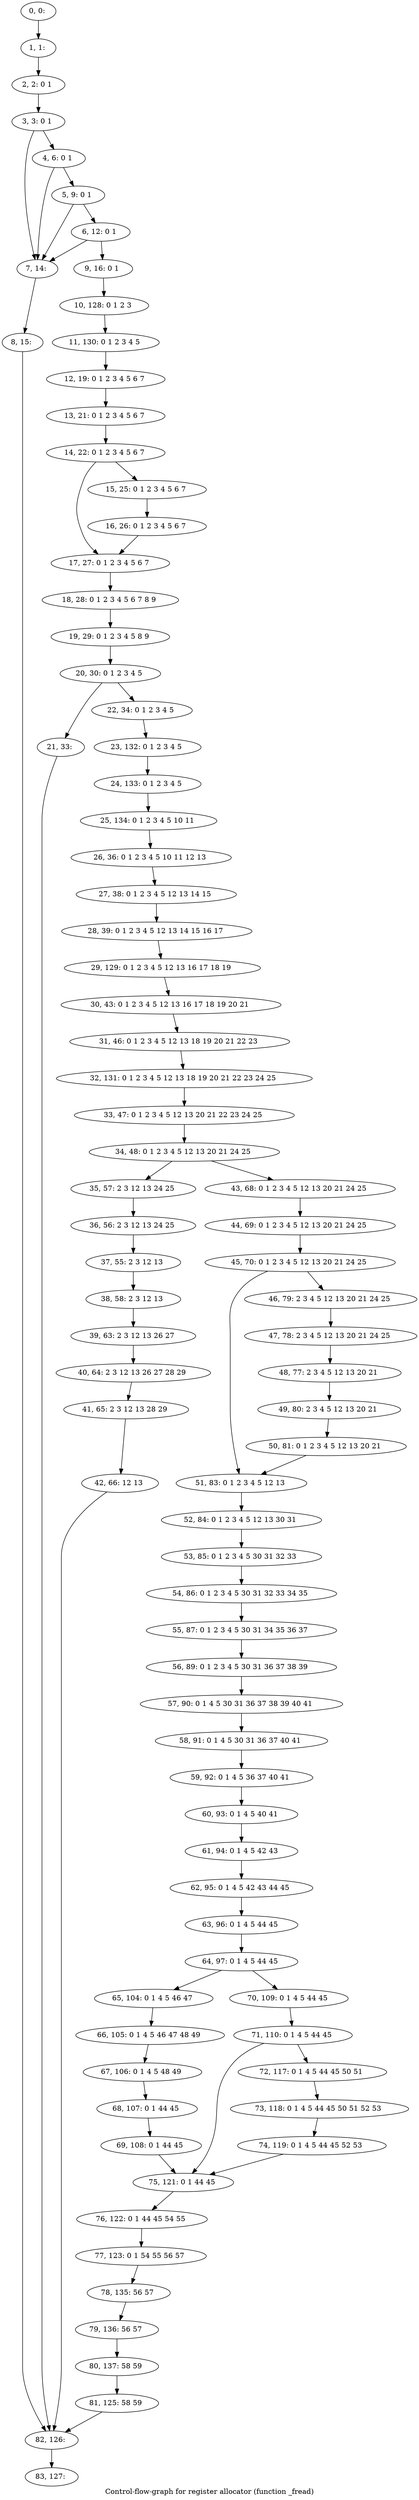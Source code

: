 digraph G {
graph [label="Control-flow-graph for register allocator (function _fread)"]
0[label="0, 0: "];
1[label="1, 1: "];
2[label="2, 2: 0 1 "];
3[label="3, 3: 0 1 "];
4[label="4, 6: 0 1 "];
5[label="5, 9: 0 1 "];
6[label="6, 12: 0 1 "];
7[label="7, 14: "];
8[label="8, 15: "];
9[label="9, 16: 0 1 "];
10[label="10, 128: 0 1 2 3 "];
11[label="11, 130: 0 1 2 3 4 5 "];
12[label="12, 19: 0 1 2 3 4 5 6 7 "];
13[label="13, 21: 0 1 2 3 4 5 6 7 "];
14[label="14, 22: 0 1 2 3 4 5 6 7 "];
15[label="15, 25: 0 1 2 3 4 5 6 7 "];
16[label="16, 26: 0 1 2 3 4 5 6 7 "];
17[label="17, 27: 0 1 2 3 4 5 6 7 "];
18[label="18, 28: 0 1 2 3 4 5 6 7 8 9 "];
19[label="19, 29: 0 1 2 3 4 5 8 9 "];
20[label="20, 30: 0 1 2 3 4 5 "];
21[label="21, 33: "];
22[label="22, 34: 0 1 2 3 4 5 "];
23[label="23, 132: 0 1 2 3 4 5 "];
24[label="24, 133: 0 1 2 3 4 5 "];
25[label="25, 134: 0 1 2 3 4 5 10 11 "];
26[label="26, 36: 0 1 2 3 4 5 10 11 12 13 "];
27[label="27, 38: 0 1 2 3 4 5 12 13 14 15 "];
28[label="28, 39: 0 1 2 3 4 5 12 13 14 15 16 17 "];
29[label="29, 129: 0 1 2 3 4 5 12 13 16 17 18 19 "];
30[label="30, 43: 0 1 2 3 4 5 12 13 16 17 18 19 20 21 "];
31[label="31, 46: 0 1 2 3 4 5 12 13 18 19 20 21 22 23 "];
32[label="32, 131: 0 1 2 3 4 5 12 13 18 19 20 21 22 23 24 25 "];
33[label="33, 47: 0 1 2 3 4 5 12 13 20 21 22 23 24 25 "];
34[label="34, 48: 0 1 2 3 4 5 12 13 20 21 24 25 "];
35[label="35, 57: 2 3 12 13 24 25 "];
36[label="36, 56: 2 3 12 13 24 25 "];
37[label="37, 55: 2 3 12 13 "];
38[label="38, 58: 2 3 12 13 "];
39[label="39, 63: 2 3 12 13 26 27 "];
40[label="40, 64: 2 3 12 13 26 27 28 29 "];
41[label="41, 65: 2 3 12 13 28 29 "];
42[label="42, 66: 12 13 "];
43[label="43, 68: 0 1 2 3 4 5 12 13 20 21 24 25 "];
44[label="44, 69: 0 1 2 3 4 5 12 13 20 21 24 25 "];
45[label="45, 70: 0 1 2 3 4 5 12 13 20 21 24 25 "];
46[label="46, 79: 2 3 4 5 12 13 20 21 24 25 "];
47[label="47, 78: 2 3 4 5 12 13 20 21 24 25 "];
48[label="48, 77: 2 3 4 5 12 13 20 21 "];
49[label="49, 80: 2 3 4 5 12 13 20 21 "];
50[label="50, 81: 0 1 2 3 4 5 12 13 20 21 "];
51[label="51, 83: 0 1 2 3 4 5 12 13 "];
52[label="52, 84: 0 1 2 3 4 5 12 13 30 31 "];
53[label="53, 85: 0 1 2 3 4 5 30 31 32 33 "];
54[label="54, 86: 0 1 2 3 4 5 30 31 32 33 34 35 "];
55[label="55, 87: 0 1 2 3 4 5 30 31 34 35 36 37 "];
56[label="56, 89: 0 1 2 3 4 5 30 31 36 37 38 39 "];
57[label="57, 90: 0 1 4 5 30 31 36 37 38 39 40 41 "];
58[label="58, 91: 0 1 4 5 30 31 36 37 40 41 "];
59[label="59, 92: 0 1 4 5 36 37 40 41 "];
60[label="60, 93: 0 1 4 5 40 41 "];
61[label="61, 94: 0 1 4 5 42 43 "];
62[label="62, 95: 0 1 4 5 42 43 44 45 "];
63[label="63, 96: 0 1 4 5 44 45 "];
64[label="64, 97: 0 1 4 5 44 45 "];
65[label="65, 104: 0 1 4 5 46 47 "];
66[label="66, 105: 0 1 4 5 46 47 48 49 "];
67[label="67, 106: 0 1 4 5 48 49 "];
68[label="68, 107: 0 1 44 45 "];
69[label="69, 108: 0 1 44 45 "];
70[label="70, 109: 0 1 4 5 44 45 "];
71[label="71, 110: 0 1 4 5 44 45 "];
72[label="72, 117: 0 1 4 5 44 45 50 51 "];
73[label="73, 118: 0 1 4 5 44 45 50 51 52 53 "];
74[label="74, 119: 0 1 4 5 44 45 52 53 "];
75[label="75, 121: 0 1 44 45 "];
76[label="76, 122: 0 1 44 45 54 55 "];
77[label="77, 123: 0 1 54 55 56 57 "];
78[label="78, 135: 56 57 "];
79[label="79, 136: 56 57 "];
80[label="80, 137: 58 59 "];
81[label="81, 125: 58 59 "];
82[label="82, 126: "];
83[label="83, 127: "];
0->1 ;
1->2 ;
2->3 ;
3->4 ;
3->7 ;
4->5 ;
4->7 ;
5->6 ;
5->7 ;
6->7 ;
6->9 ;
7->8 ;
8->82 ;
9->10 ;
10->11 ;
11->12 ;
12->13 ;
13->14 ;
14->15 ;
14->17 ;
15->16 ;
16->17 ;
17->18 ;
18->19 ;
19->20 ;
20->21 ;
20->22 ;
21->82 ;
22->23 ;
23->24 ;
24->25 ;
25->26 ;
26->27 ;
27->28 ;
28->29 ;
29->30 ;
30->31 ;
31->32 ;
32->33 ;
33->34 ;
34->35 ;
34->43 ;
35->36 ;
36->37 ;
37->38 ;
38->39 ;
39->40 ;
40->41 ;
41->42 ;
42->82 ;
43->44 ;
44->45 ;
45->46 ;
45->51 ;
46->47 ;
47->48 ;
48->49 ;
49->50 ;
50->51 ;
51->52 ;
52->53 ;
53->54 ;
54->55 ;
55->56 ;
56->57 ;
57->58 ;
58->59 ;
59->60 ;
60->61 ;
61->62 ;
62->63 ;
63->64 ;
64->65 ;
64->70 ;
65->66 ;
66->67 ;
67->68 ;
68->69 ;
69->75 ;
70->71 ;
71->72 ;
71->75 ;
72->73 ;
73->74 ;
74->75 ;
75->76 ;
76->77 ;
77->78 ;
78->79 ;
79->80 ;
80->81 ;
81->82 ;
82->83 ;
}
